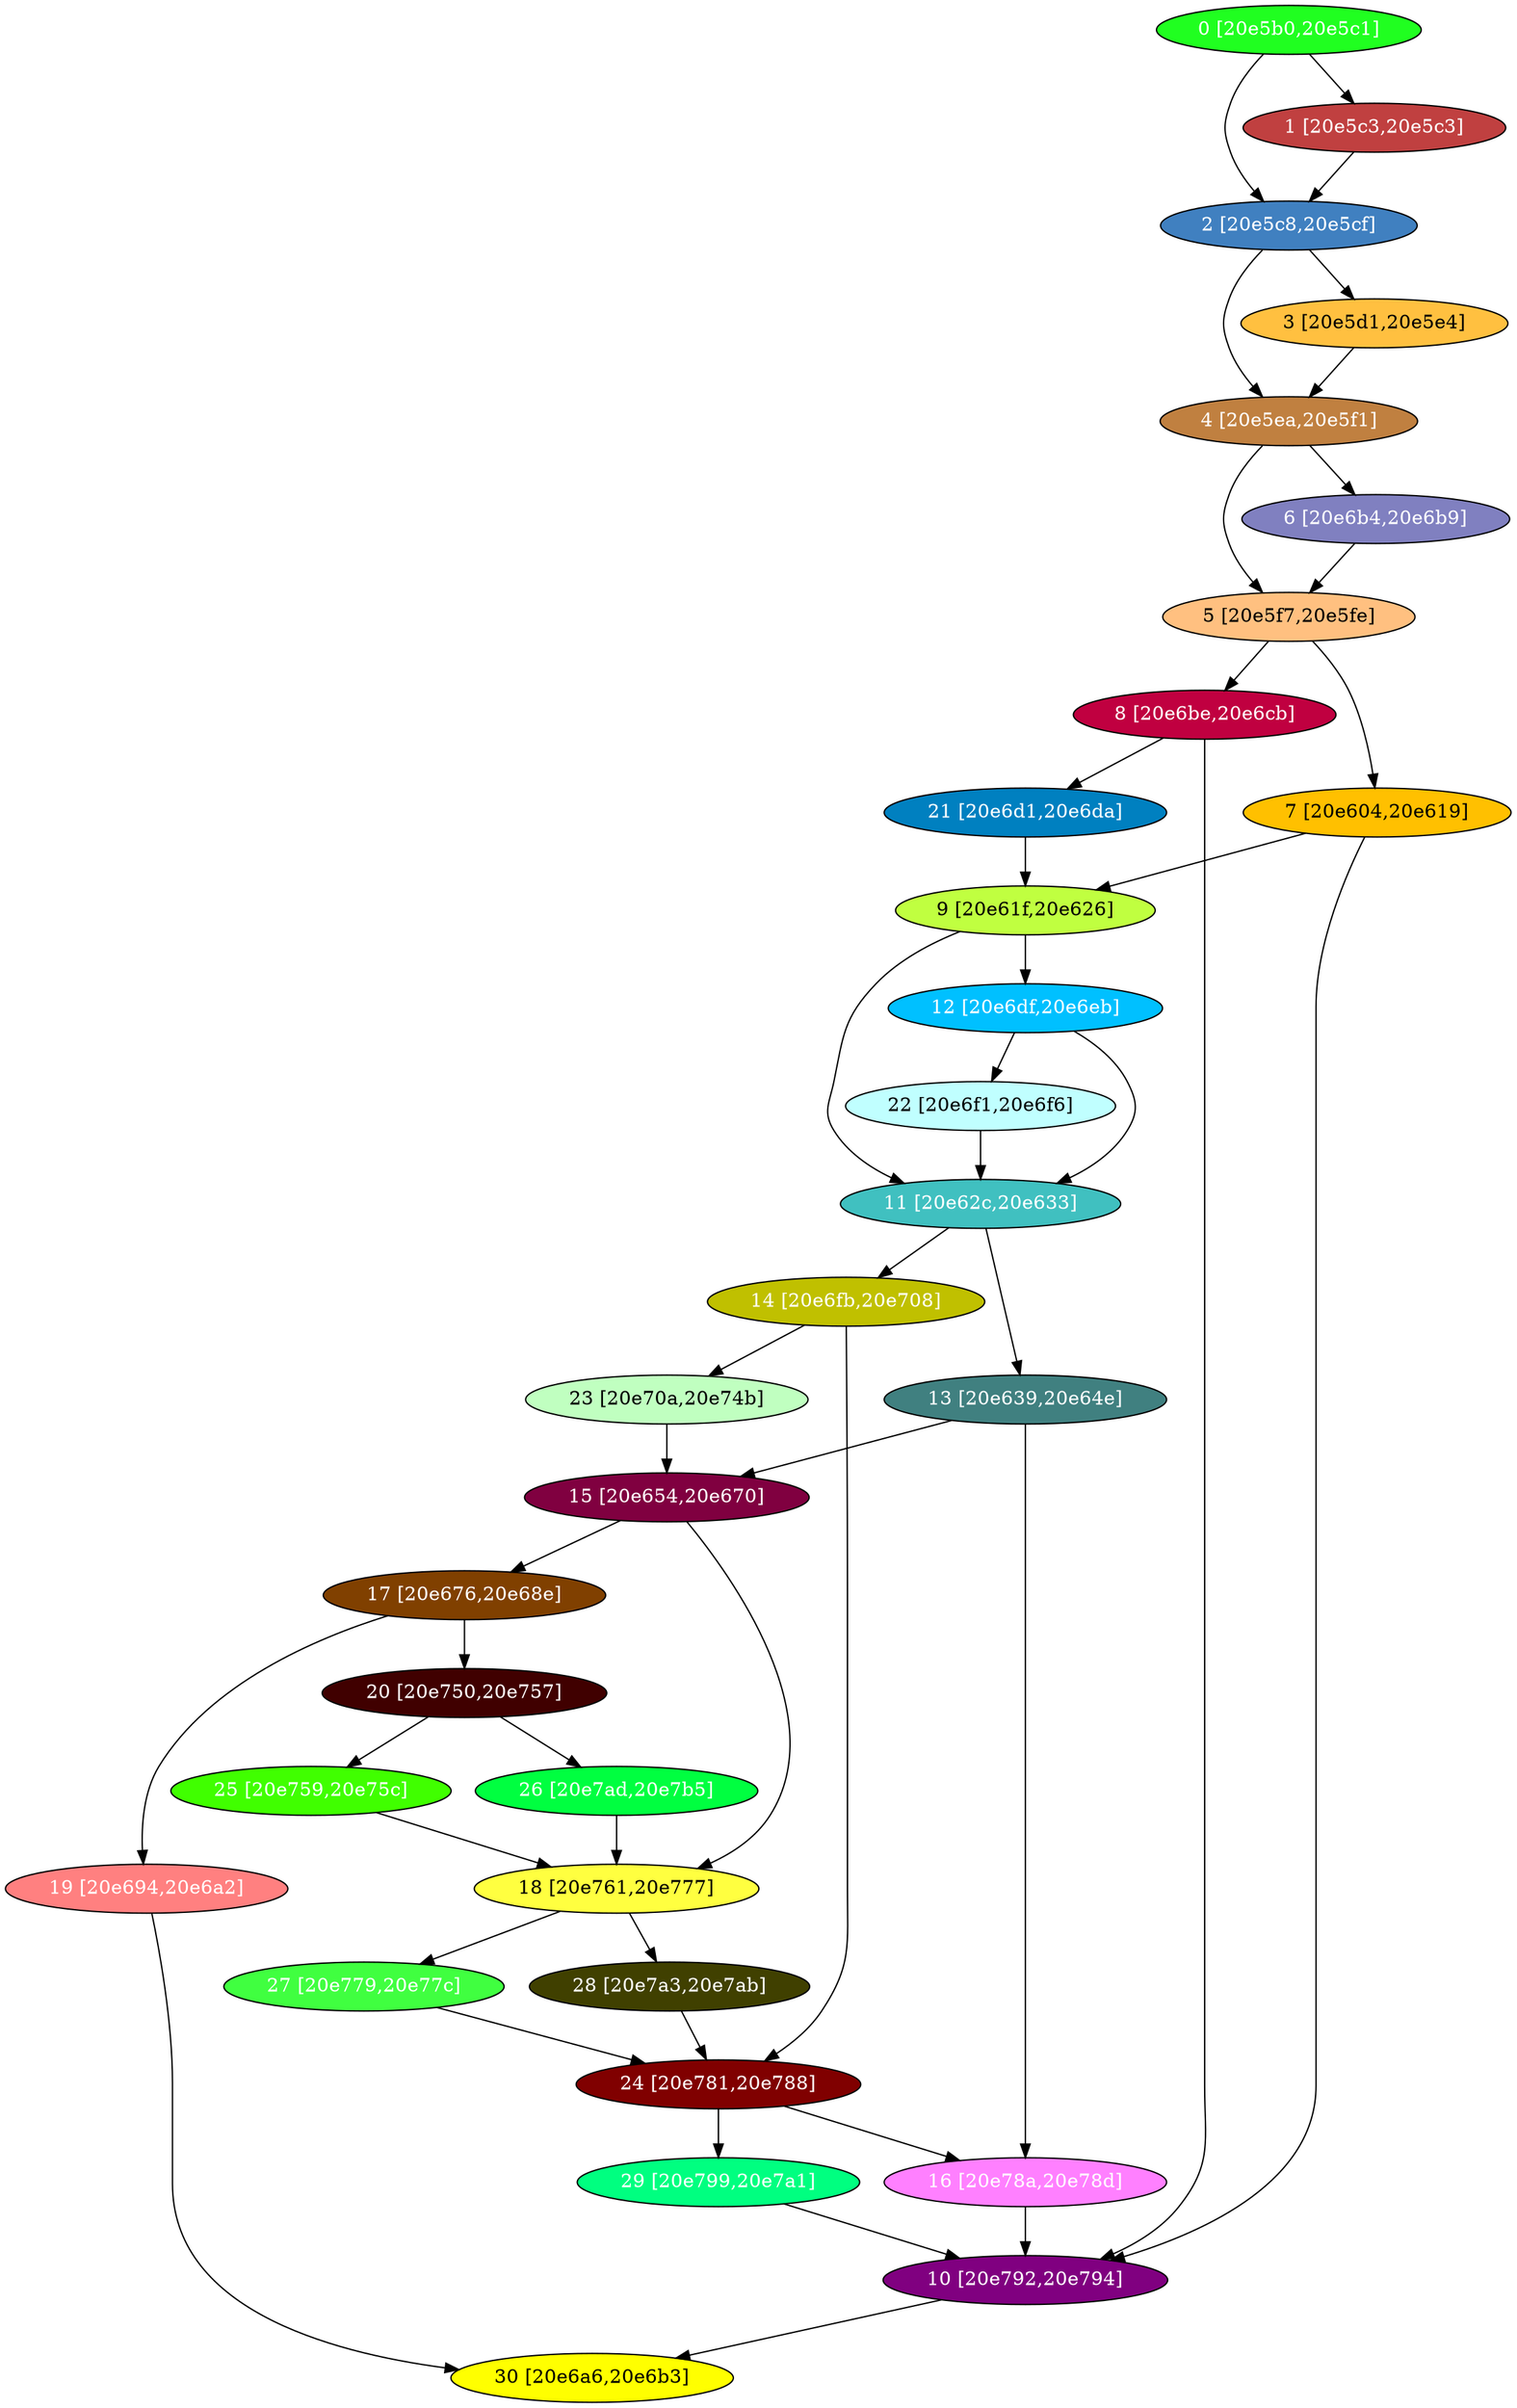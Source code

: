 diGraph libnss3{
	libnss3_0  [style=filled fillcolor="#20FF20" fontcolor="#ffffff" shape=oval label="0 [20e5b0,20e5c1]"]
	libnss3_1  [style=filled fillcolor="#C04040" fontcolor="#ffffff" shape=oval label="1 [20e5c3,20e5c3]"]
	libnss3_2  [style=filled fillcolor="#4080C0" fontcolor="#ffffff" shape=oval label="2 [20e5c8,20e5cf]"]
	libnss3_3  [style=filled fillcolor="#FFC040" fontcolor="#000000" shape=oval label="3 [20e5d1,20e5e4]"]
	libnss3_4  [style=filled fillcolor="#C08040" fontcolor="#ffffff" shape=oval label="4 [20e5ea,20e5f1]"]
	libnss3_5  [style=filled fillcolor="#FFC080" fontcolor="#000000" shape=oval label="5 [20e5f7,20e5fe]"]
	libnss3_6  [style=filled fillcolor="#8080C0" fontcolor="#ffffff" shape=oval label="6 [20e6b4,20e6b9]"]
	libnss3_7  [style=filled fillcolor="#FFC000" fontcolor="#000000" shape=oval label="7 [20e604,20e619]"]
	libnss3_8  [style=filled fillcolor="#C00040" fontcolor="#ffffff" shape=oval label="8 [20e6be,20e6cb]"]
	libnss3_9  [style=filled fillcolor="#C0FF40" fontcolor="#000000" shape=oval label="9 [20e61f,20e626]"]
	libnss3_a  [style=filled fillcolor="#800080" fontcolor="#ffffff" shape=oval label="10 [20e792,20e794]"]
	libnss3_b  [style=filled fillcolor="#40C0C0" fontcolor="#ffffff" shape=oval label="11 [20e62c,20e633]"]
	libnss3_c  [style=filled fillcolor="#00C0FF" fontcolor="#ffffff" shape=oval label="12 [20e6df,20e6eb]"]
	libnss3_d  [style=filled fillcolor="#408080" fontcolor="#ffffff" shape=oval label="13 [20e639,20e64e]"]
	libnss3_e  [style=filled fillcolor="#C0C000" fontcolor="#ffffff" shape=oval label="14 [20e6fb,20e708]"]
	libnss3_f  [style=filled fillcolor="#800040" fontcolor="#ffffff" shape=oval label="15 [20e654,20e670]"]
	libnss3_10  [style=filled fillcolor="#FF80FF" fontcolor="#ffffff" shape=oval label="16 [20e78a,20e78d]"]
	libnss3_11  [style=filled fillcolor="#804000" fontcolor="#ffffff" shape=oval label="17 [20e676,20e68e]"]
	libnss3_12  [style=filled fillcolor="#FFFF40" fontcolor="#000000" shape=oval label="18 [20e761,20e777]"]
	libnss3_13  [style=filled fillcolor="#FF8080" fontcolor="#ffffff" shape=oval label="19 [20e694,20e6a2]"]
	libnss3_14  [style=filled fillcolor="#400000" fontcolor="#ffffff" shape=oval label="20 [20e750,20e757]"]
	libnss3_15  [style=filled fillcolor="#0080C0" fontcolor="#ffffff" shape=oval label="21 [20e6d1,20e6da]"]
	libnss3_16  [style=filled fillcolor="#C0FFFF" fontcolor="#000000" shape=oval label="22 [20e6f1,20e6f6]"]
	libnss3_17  [style=filled fillcolor="#C0FFC0" fontcolor="#000000" shape=oval label="23 [20e70a,20e74b]"]
	libnss3_18  [style=filled fillcolor="#800000" fontcolor="#ffffff" shape=oval label="24 [20e781,20e788]"]
	libnss3_19  [style=filled fillcolor="#40FF00" fontcolor="#ffffff" shape=oval label="25 [20e759,20e75c]"]
	libnss3_1a  [style=filled fillcolor="#00FF40" fontcolor="#ffffff" shape=oval label="26 [20e7ad,20e7b5]"]
	libnss3_1b  [style=filled fillcolor="#40FF40" fontcolor="#ffffff" shape=oval label="27 [20e779,20e77c]"]
	libnss3_1c  [style=filled fillcolor="#404000" fontcolor="#ffffff" shape=oval label="28 [20e7a3,20e7ab]"]
	libnss3_1d  [style=filled fillcolor="#00FF80" fontcolor="#ffffff" shape=oval label="29 [20e799,20e7a1]"]
	libnss3_1e  [style=filled fillcolor="#FFFF00" fontcolor="#000000" shape=oval label="30 [20e6a6,20e6b3]"]

	libnss3_0 -> libnss3_1
	libnss3_0 -> libnss3_2
	libnss3_1 -> libnss3_2
	libnss3_2 -> libnss3_3
	libnss3_2 -> libnss3_4
	libnss3_3 -> libnss3_4
	libnss3_4 -> libnss3_5
	libnss3_4 -> libnss3_6
	libnss3_5 -> libnss3_7
	libnss3_5 -> libnss3_8
	libnss3_6 -> libnss3_5
	libnss3_7 -> libnss3_9
	libnss3_7 -> libnss3_a
	libnss3_8 -> libnss3_a
	libnss3_8 -> libnss3_15
	libnss3_9 -> libnss3_b
	libnss3_9 -> libnss3_c
	libnss3_a -> libnss3_1e
	libnss3_b -> libnss3_d
	libnss3_b -> libnss3_e
	libnss3_c -> libnss3_b
	libnss3_c -> libnss3_16
	libnss3_d -> libnss3_f
	libnss3_d -> libnss3_10
	libnss3_e -> libnss3_17
	libnss3_e -> libnss3_18
	libnss3_f -> libnss3_11
	libnss3_f -> libnss3_12
	libnss3_10 -> libnss3_a
	libnss3_11 -> libnss3_13
	libnss3_11 -> libnss3_14
	libnss3_12 -> libnss3_1b
	libnss3_12 -> libnss3_1c
	libnss3_13 -> libnss3_1e
	libnss3_14 -> libnss3_19
	libnss3_14 -> libnss3_1a
	libnss3_15 -> libnss3_9
	libnss3_16 -> libnss3_b
	libnss3_17 -> libnss3_f
	libnss3_18 -> libnss3_10
	libnss3_18 -> libnss3_1d
	libnss3_19 -> libnss3_12
	libnss3_1a -> libnss3_12
	libnss3_1b -> libnss3_18
	libnss3_1c -> libnss3_18
	libnss3_1d -> libnss3_a
}
